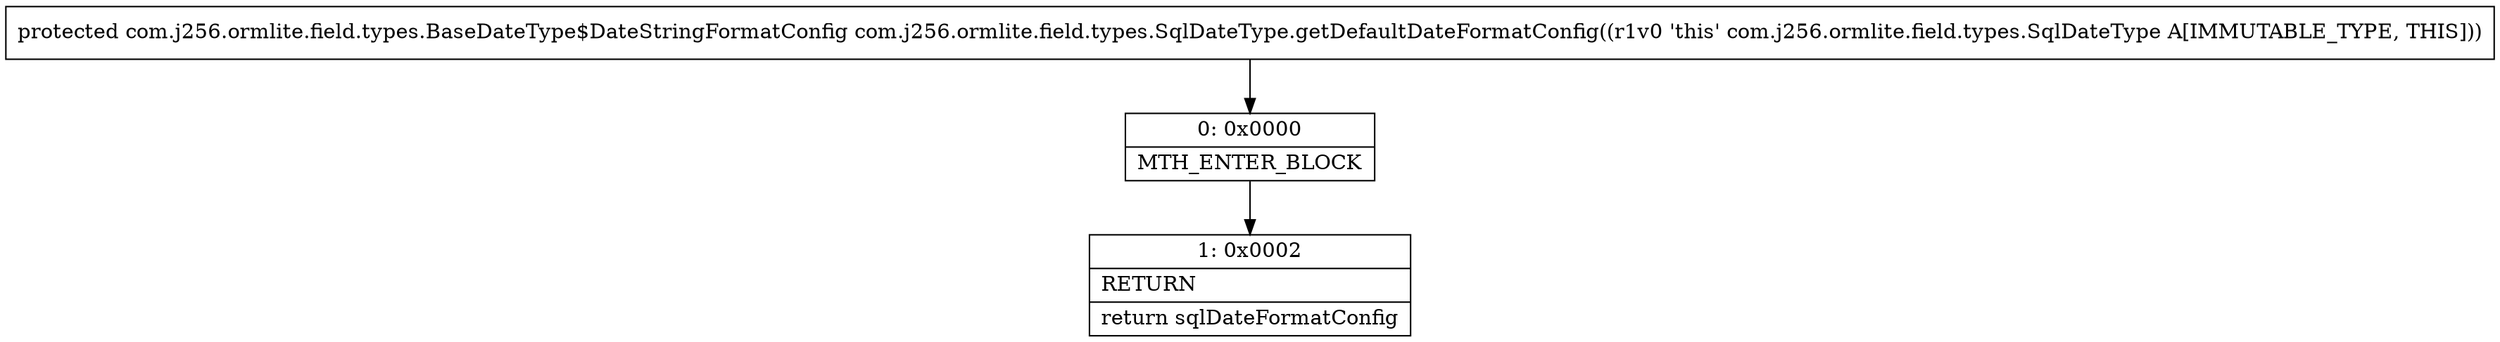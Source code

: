 digraph "CFG forcom.j256.ormlite.field.types.SqlDateType.getDefaultDateFormatConfig()Lcom\/j256\/ormlite\/field\/types\/BaseDateType$DateStringFormatConfig;" {
Node_0 [shape=record,label="{0\:\ 0x0000|MTH_ENTER_BLOCK\l}"];
Node_1 [shape=record,label="{1\:\ 0x0002|RETURN\l|return sqlDateFormatConfig\l}"];
MethodNode[shape=record,label="{protected com.j256.ormlite.field.types.BaseDateType$DateStringFormatConfig com.j256.ormlite.field.types.SqlDateType.getDefaultDateFormatConfig((r1v0 'this' com.j256.ormlite.field.types.SqlDateType A[IMMUTABLE_TYPE, THIS])) }"];
MethodNode -> Node_0;
Node_0 -> Node_1;
}

